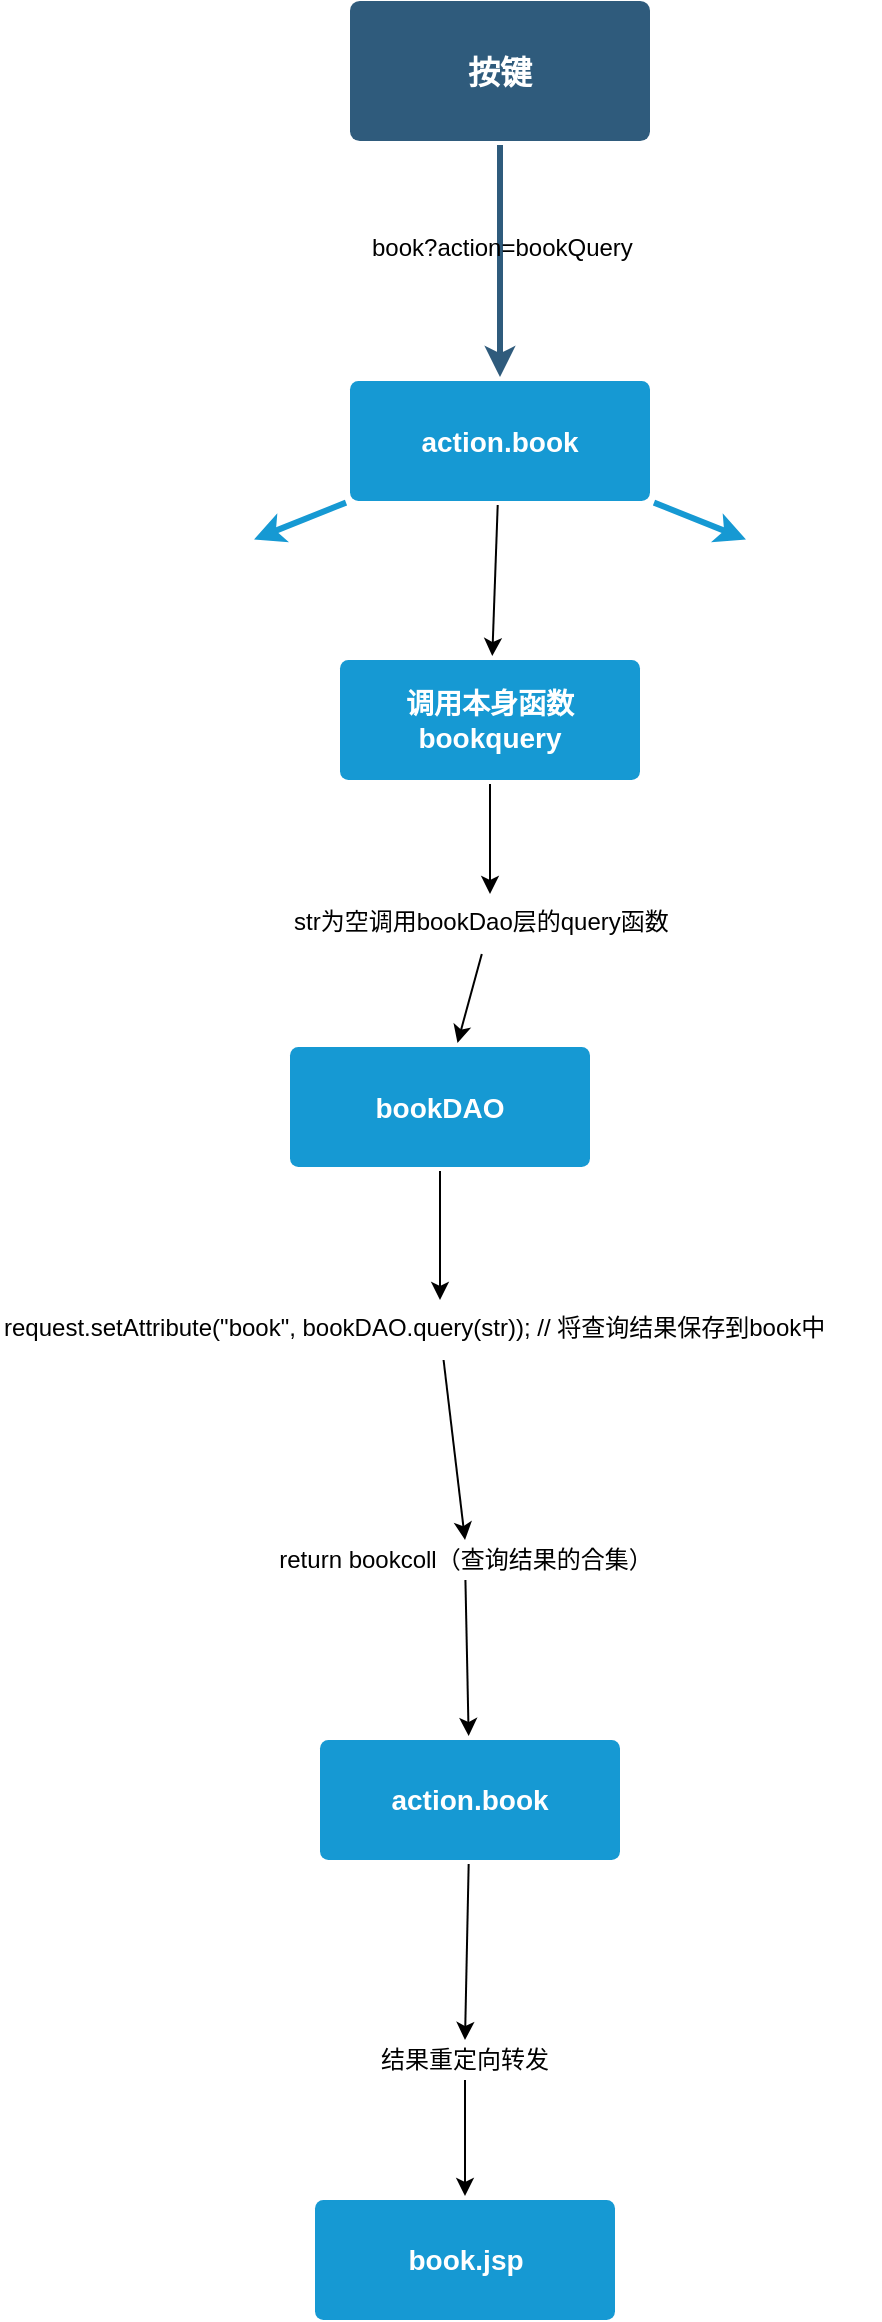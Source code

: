 <mxfile version="10.8.5" type="github"><diagram id="6a731a19-8d31-9384-78a2-239565b7b9f0" name="Page-1"><mxGraphModel dx="1489" dy="617" grid="1" gridSize="10" guides="1" tooltips="1" connect="1" arrows="1" fold="1" page="1" pageScale="1" pageWidth="1169" pageHeight="827" background="#ffffff" math="0" shadow="0"><root><mxCell id="0"/><mxCell id="1" parent="0"/><mxCell id="1747" value="" style="edgeStyle=none;rounded=0;jumpStyle=none;html=1;shadow=0;labelBackgroundColor=none;startArrow=none;startFill=0;endArrow=classic;endFill=1;jettySize=auto;orthogonalLoop=1;strokeColor=#2F5B7C;strokeWidth=3;fontFamily=Helvetica;fontSize=16;fontColor=#23445D;spacing=5;" parent="1" source="1749" target="1760" edge="1"><mxGeometry relative="1" as="geometry"/></mxCell><mxCell id="1749" value="按键" style="rounded=1;whiteSpace=wrap;html=1;shadow=0;labelBackgroundColor=none;strokeColor=none;strokeWidth=3;fillColor=#2F5B7C;fontFamily=Helvetica;fontSize=16;fontColor=#FFFFFF;align=center;fontStyle=1;spacing=5;arcSize=7;perimeterSpacing=2;" parent="1" vertex="1"><mxGeometry x="495" y="380.5" width="150" height="70" as="geometry"/></mxCell><mxCell id="1757" value="" style="edgeStyle=none;rounded=0;jumpStyle=none;html=1;shadow=0;labelBackgroundColor=none;startArrow=none;startFill=0;endArrow=classic;endFill=1;jettySize=auto;orthogonalLoop=1;strokeColor=#1699D3;strokeWidth=3;fontFamily=Helvetica;fontSize=14;fontColor=#FFFFFF;spacing=5;" parent="1" source="1760" edge="1"><mxGeometry relative="1" as="geometry"><mxPoint x="447.0" y="649.7" as="targetPoint"/></mxGeometry></mxCell><mxCell id="1759" value="" style="edgeStyle=none;rounded=0;jumpStyle=none;html=1;shadow=0;labelBackgroundColor=none;startArrow=none;startFill=0;endArrow=classic;endFill=1;jettySize=auto;orthogonalLoop=1;strokeColor=#1699D3;strokeWidth=3;fontFamily=Helvetica;fontSize=14;fontColor=#FFFFFF;spacing=5;" parent="1" source="1760" edge="1"><mxGeometry relative="1" as="geometry"><mxPoint x="693" y="649.7" as="targetPoint"/></mxGeometry></mxCell><mxCell id="86wlUtSVZyd7OopC4fSB-1782" style="edgeStyle=none;rounded=0;orthogonalLoop=1;jettySize=auto;html=1;" edge="1" parent="1" source="1760" target="86wlUtSVZyd7OopC4fSB-1781"><mxGeometry relative="1" as="geometry"/></mxCell><mxCell id="1760" value="action.book" style="rounded=1;whiteSpace=wrap;html=1;shadow=0;labelBackgroundColor=none;strokeColor=none;strokeWidth=3;fillColor=#1699d3;fontFamily=Helvetica;fontSize=14;fontColor=#FFFFFF;align=center;spacing=5;fontStyle=1;arcSize=7;perimeterSpacing=2;" parent="1" vertex="1"><mxGeometry x="495" y="570.5" width="150" height="60" as="geometry"/></mxCell><mxCell id="86wlUtSVZyd7OopC4fSB-1779" value="book?action=bookQuery" style="text;html=1;" vertex="1" parent="1"><mxGeometry x="504" y="490" width="160" height="30" as="geometry"/></mxCell><mxCell id="86wlUtSVZyd7OopC4fSB-1785" style="edgeStyle=none;rounded=0;orthogonalLoop=1;jettySize=auto;html=1;entryX=0.5;entryY=0;entryDx=0;entryDy=0;" edge="1" parent="1" source="86wlUtSVZyd7OopC4fSB-1783" target="86wlUtSVZyd7OopC4fSB-1795"><mxGeometry relative="1" as="geometry"><mxPoint x="600" y="1060" as="targetPoint"/></mxGeometry></mxCell><mxCell id="86wlUtSVZyd7OopC4fSB-1781" value="调用本身函数bookquery" style="rounded=1;whiteSpace=wrap;html=1;shadow=0;labelBackgroundColor=none;strokeColor=none;strokeWidth=3;fillColor=#1699d3;fontFamily=Helvetica;fontSize=14;fontColor=#FFFFFF;align=center;spacing=5;fontStyle=1;arcSize=7;perimeterSpacing=2;" vertex="1" parent="1"><mxGeometry x="490" y="710" width="150" height="60" as="geometry"/></mxCell><mxCell id="86wlUtSVZyd7OopC4fSB-1791" style="edgeStyle=none;rounded=0;orthogonalLoop=1;jettySize=auto;html=1;entryX=0.5;entryY=0;entryDx=0;entryDy=0;" edge="1" parent="1" source="86wlUtSVZyd7OopC4fSB-1784" target="86wlUtSVZyd7OopC4fSB-1790"><mxGeometry relative="1" as="geometry"/></mxCell><mxCell id="86wlUtSVZyd7OopC4fSB-1784" value="action.book" style="rounded=1;whiteSpace=wrap;html=1;shadow=0;labelBackgroundColor=none;strokeColor=none;strokeWidth=3;fillColor=#1699d3;fontFamily=Helvetica;fontSize=14;fontColor=#FFFFFF;align=center;spacing=5;fontStyle=1;arcSize=7;perimeterSpacing=2;" vertex="1" parent="1"><mxGeometry x="480" y="1250" width="150" height="60" as="geometry"/></mxCell><mxCell id="86wlUtSVZyd7OopC4fSB-1783" value="request.setAttribute(&quot;book&quot;, bookDAO.query(str)); // 将查询结果保存到book中" style="text;html=1;" vertex="1" parent="1"><mxGeometry x="320" y="1030" width="440" height="30" as="geometry"/></mxCell><mxCell id="86wlUtSVZyd7OopC4fSB-1786" style="edgeStyle=none;rounded=0;orthogonalLoop=1;jettySize=auto;html=1;entryX=0.5;entryY=0;entryDx=0;entryDy=0;" edge="1" parent="1" source="86wlUtSVZyd7OopC4fSB-1781" target="86wlUtSVZyd7OopC4fSB-1787"><mxGeometry relative="1" as="geometry"><mxPoint x="565" y="772" as="sourcePoint"/><mxPoint x="660" y="840" as="targetPoint"/></mxGeometry></mxCell><mxCell id="86wlUtSVZyd7OopC4fSB-1788" style="edgeStyle=none;rounded=0;orthogonalLoop=1;jettySize=auto;html=1;" edge="1" parent="1" source="86wlUtSVZyd7OopC4fSB-1787" target="86wlUtSVZyd7OopC4fSB-1793"><mxGeometry relative="1" as="geometry"><mxPoint x="600" y="890" as="targetPoint"/></mxGeometry></mxCell><mxCell id="86wlUtSVZyd7OopC4fSB-1787" value="str为空调用bookDao层的query函数" style="text;html=1;" vertex="1" parent="1"><mxGeometry x="465" y="827" width="200" height="30" as="geometry"/></mxCell><mxCell id="86wlUtSVZyd7OopC4fSB-1789" value="book.jsp" style="rounded=1;whiteSpace=wrap;html=1;shadow=0;labelBackgroundColor=none;strokeColor=none;strokeWidth=3;fillColor=#1699d3;fontFamily=Helvetica;fontSize=14;fontColor=#FFFFFF;align=center;spacing=5;fontStyle=1;arcSize=7;perimeterSpacing=2;" vertex="1" parent="1"><mxGeometry x="477.5" y="1480" width="150" height="60" as="geometry"/></mxCell><mxCell id="86wlUtSVZyd7OopC4fSB-1792" style="edgeStyle=none;rounded=0;orthogonalLoop=1;jettySize=auto;html=1;" edge="1" parent="1" source="86wlUtSVZyd7OopC4fSB-1790" target="86wlUtSVZyd7OopC4fSB-1789"><mxGeometry relative="1" as="geometry"/></mxCell><mxCell id="86wlUtSVZyd7OopC4fSB-1790" value="结果重定向转发" style="text;html=1;strokeColor=none;fillColor=none;align=center;verticalAlign=middle;whiteSpace=wrap;rounded=0;" vertex="1" parent="1"><mxGeometry x="480" y="1400" width="145" height="20" as="geometry"/></mxCell><mxCell id="86wlUtSVZyd7OopC4fSB-1794" style="edgeStyle=none;rounded=0;orthogonalLoop=1;jettySize=auto;html=1;entryX=0.5;entryY=0;entryDx=0;entryDy=0;" edge="1" parent="1" source="86wlUtSVZyd7OopC4fSB-1793" target="86wlUtSVZyd7OopC4fSB-1783"><mxGeometry relative="1" as="geometry"/></mxCell><mxCell id="86wlUtSVZyd7OopC4fSB-1793" value="bookDAO" style="rounded=1;whiteSpace=wrap;html=1;shadow=0;labelBackgroundColor=none;strokeColor=none;strokeWidth=3;fillColor=#1699d3;fontFamily=Helvetica;fontSize=14;fontColor=#FFFFFF;align=center;spacing=5;fontStyle=1;arcSize=7;perimeterSpacing=2;" vertex="1" parent="1"><mxGeometry x="465" y="903.5" width="150" height="60" as="geometry"/></mxCell><mxCell id="86wlUtSVZyd7OopC4fSB-1796" style="edgeStyle=none;rounded=0;orthogonalLoop=1;jettySize=auto;html=1;" edge="1" parent="1" source="86wlUtSVZyd7OopC4fSB-1795" target="86wlUtSVZyd7OopC4fSB-1784"><mxGeometry relative="1" as="geometry"/></mxCell><mxCell id="86wlUtSVZyd7OopC4fSB-1795" value="&lt;span&gt;return bookcoll（查询结果的合集）&lt;/span&gt;" style="text;html=1;strokeColor=none;fillColor=none;align=center;verticalAlign=middle;whiteSpace=wrap;rounded=0;" vertex="1" parent="1"><mxGeometry x="417.5" y="1150" width="270" height="20" as="geometry"/></mxCell></root></mxGraphModel></diagram></mxfile>